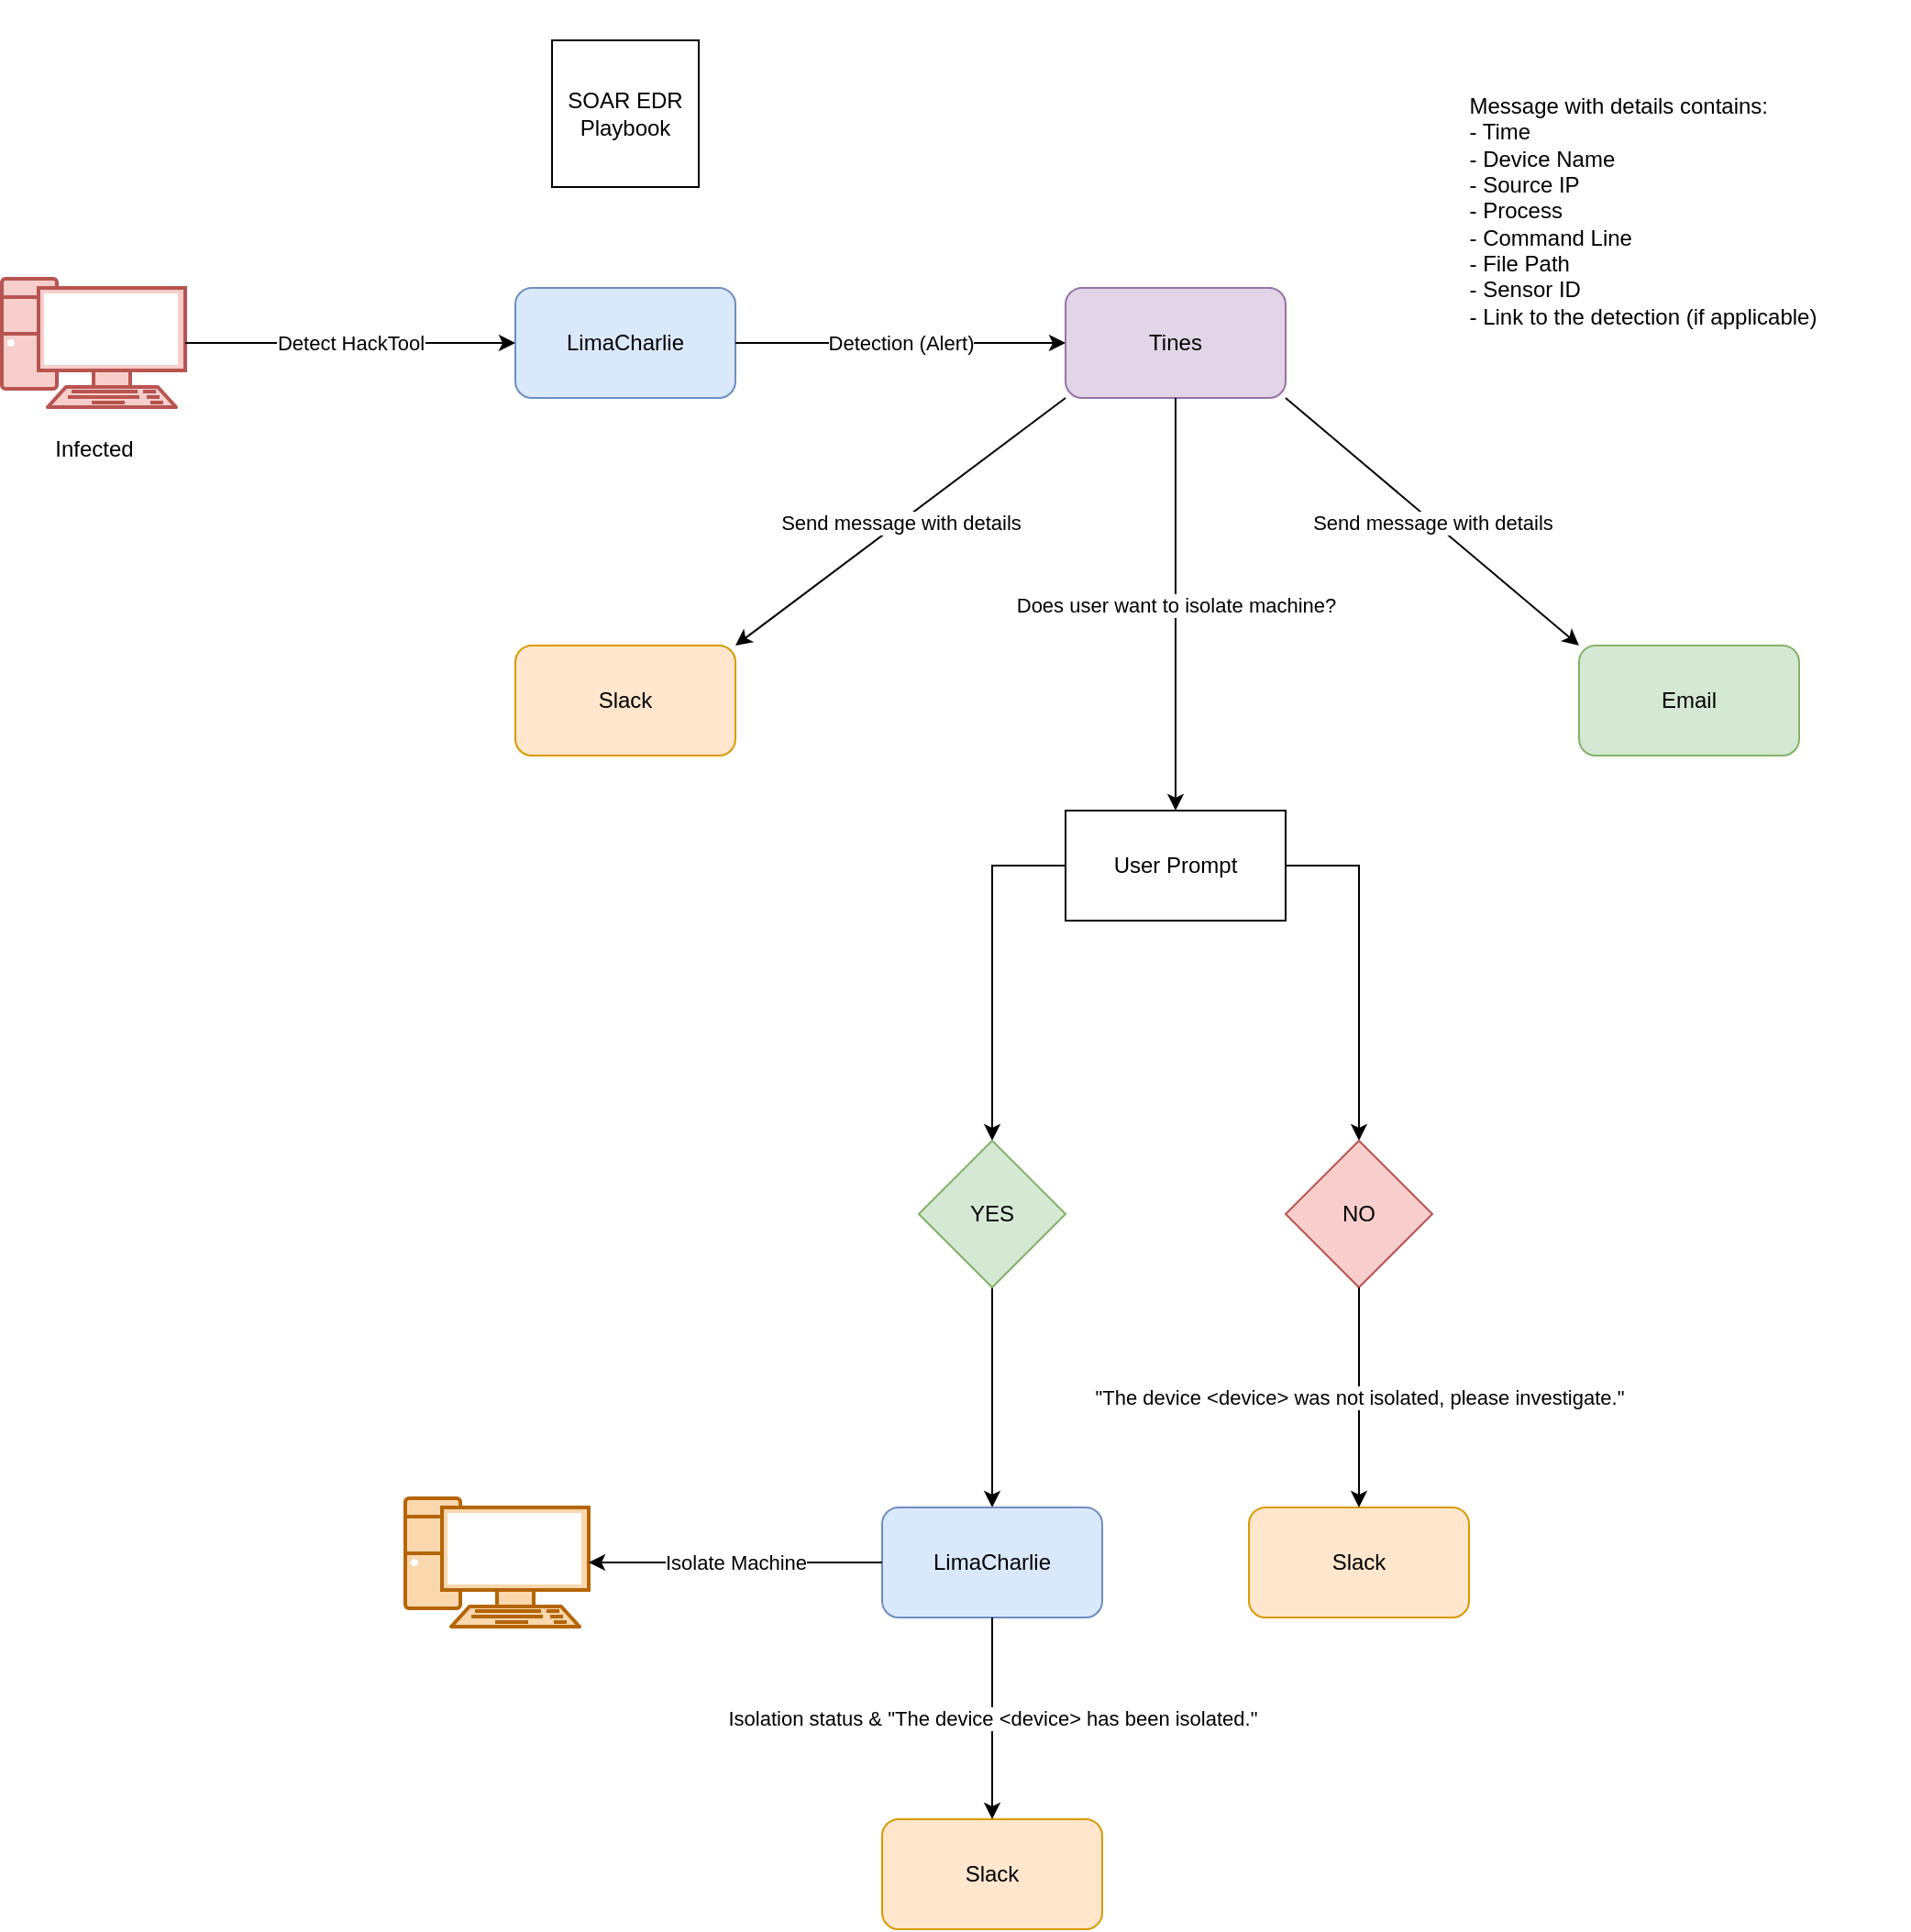 <mxfile version="24.7.8">
  <diagram name="Page-1" id="rNXGwL2DkdGg4-doYV2x">
    <mxGraphModel dx="1187" dy="735" grid="1" gridSize="10" guides="1" tooltips="1" connect="1" arrows="1" fold="1" page="1" pageScale="1" pageWidth="827" pageHeight="1169" math="0" shadow="0">
      <root>
        <mxCell id="0" />
        <mxCell id="1" parent="0" />
        <mxCell id="r2DVbwVvgErSd23xD-P_-1" value="&lt;div&gt;SOAR EDR Playbook&lt;/div&gt;" style="whiteSpace=wrap;html=1;aspect=fixed;" vertex="1" parent="1">
          <mxGeometry x="360" y="40" width="80" height="80" as="geometry" />
        </mxCell>
        <mxCell id="r2DVbwVvgErSd23xD-P_-2" value="" style="verticalAlign=top;verticalLabelPosition=bottom;labelPosition=center;align=center;html=1;outlineConnect=0;fillColor=#f8cecc;strokeColor=#b85450;gradientDirection=north;strokeWidth=2;shape=mxgraph.networks.pc;" vertex="1" parent="1">
          <mxGeometry x="60" y="170" width="100" height="70" as="geometry" />
        </mxCell>
        <mxCell id="r2DVbwVvgErSd23xD-P_-3" value="Infected" style="text;html=1;align=center;verticalAlign=middle;resizable=0;points=[];autosize=1;strokeColor=none;fillColor=none;" vertex="1" parent="1">
          <mxGeometry x="75" y="248" width="70" height="30" as="geometry" />
        </mxCell>
        <mxCell id="r2DVbwVvgErSd23xD-P_-4" value="LimaCharlie" style="rounded=1;whiteSpace=wrap;html=1;fillColor=#dae8fc;strokeColor=#6c8ebf;" vertex="1" parent="1">
          <mxGeometry x="340" y="175" width="120" height="60" as="geometry" />
        </mxCell>
        <mxCell id="r2DVbwVvgErSd23xD-P_-6" value="Tines" style="rounded=1;whiteSpace=wrap;html=1;fillColor=#e1d5e7;strokeColor=#9673a6;" vertex="1" parent="1">
          <mxGeometry x="640" y="175" width="120" height="60" as="geometry" />
        </mxCell>
        <mxCell id="r2DVbwVvgErSd23xD-P_-18" value="&lt;div align=&quot;left&quot;&gt;Message with details contains:&lt;/div&gt;&lt;div align=&quot;left&quot;&gt;- Time&lt;br&gt;&lt;/div&gt;&lt;div align=&quot;left&quot;&gt;- Device Name&lt;/div&gt;&lt;div align=&quot;left&quot;&gt;- Source IP&lt;/div&gt;&lt;div align=&quot;left&quot;&gt;- Process&lt;/div&gt;&lt;div align=&quot;left&quot;&gt;- Command Line&lt;/div&gt;&lt;div align=&quot;left&quot;&gt;- File Path&lt;/div&gt;&lt;div align=&quot;left&quot;&gt;- Sensor ID&lt;/div&gt;&lt;div align=&quot;left&quot;&gt;- Link to the detection (if applicable)&lt;br&gt;&lt;/div&gt;" style="text;html=1;align=center;verticalAlign=middle;whiteSpace=wrap;rounded=0;" vertex="1" parent="1">
          <mxGeometry x="810" y="18" width="290" height="230" as="geometry" />
        </mxCell>
        <mxCell id="r2DVbwVvgErSd23xD-P_-23" value="" style="endArrow=classic;html=1;rounded=0;exitX=1;exitY=0.5;exitDx=0;exitDy=0;exitPerimeter=0;entryX=0;entryY=0.5;entryDx=0;entryDy=0;" edge="1" parent="1" source="r2DVbwVvgErSd23xD-P_-2" target="r2DVbwVvgErSd23xD-P_-4">
          <mxGeometry relative="1" as="geometry">
            <mxPoint x="200" y="204.55" as="sourcePoint" />
            <mxPoint x="300" y="204.55" as="targetPoint" />
          </mxGeometry>
        </mxCell>
        <mxCell id="r2DVbwVvgErSd23xD-P_-24" value="Detect HackTool" style="edgeLabel;resizable=0;html=1;;align=center;verticalAlign=middle;" connectable="0" vertex="1" parent="r2DVbwVvgErSd23xD-P_-23">
          <mxGeometry relative="1" as="geometry" />
        </mxCell>
        <mxCell id="r2DVbwVvgErSd23xD-P_-25" value="" style="endArrow=classic;html=1;rounded=0;exitX=1;exitY=0.5;exitDx=0;exitDy=0;entryX=0;entryY=0.5;entryDx=0;entryDy=0;" edge="1" parent="1" source="r2DVbwVvgErSd23xD-P_-4" target="r2DVbwVvgErSd23xD-P_-6">
          <mxGeometry relative="1" as="geometry">
            <mxPoint x="470" y="204.55" as="sourcePoint" />
            <mxPoint x="570" y="204.55" as="targetPoint" />
          </mxGeometry>
        </mxCell>
        <mxCell id="r2DVbwVvgErSd23xD-P_-26" value="Detection (Alert)" style="edgeLabel;resizable=0;html=1;;align=center;verticalAlign=middle;" connectable="0" vertex="1" parent="r2DVbwVvgErSd23xD-P_-25">
          <mxGeometry relative="1" as="geometry" />
        </mxCell>
        <mxCell id="r2DVbwVvgErSd23xD-P_-28" value="Slack" style="rounded=1;whiteSpace=wrap;html=1;fillColor=#ffe6cc;strokeColor=#d79b00;" vertex="1" parent="1">
          <mxGeometry x="340" y="370" width="120" height="60" as="geometry" />
        </mxCell>
        <mxCell id="r2DVbwVvgErSd23xD-P_-29" value="Email" style="rounded=1;whiteSpace=wrap;html=1;fillColor=#d5e8d4;strokeColor=#82b366;" vertex="1" parent="1">
          <mxGeometry x="920" y="370" width="120" height="60" as="geometry" />
        </mxCell>
        <mxCell id="r2DVbwVvgErSd23xD-P_-41" style="edgeStyle=orthogonalEdgeStyle;rounded=0;orthogonalLoop=1;jettySize=auto;html=1;exitX=0;exitY=0.5;exitDx=0;exitDy=0;entryX=0.5;entryY=0;entryDx=0;entryDy=0;" edge="1" parent="1" source="r2DVbwVvgErSd23xD-P_-30" target="r2DVbwVvgErSd23xD-P_-38">
          <mxGeometry relative="1" as="geometry" />
        </mxCell>
        <mxCell id="r2DVbwVvgErSd23xD-P_-42" style="edgeStyle=orthogonalEdgeStyle;rounded=0;orthogonalLoop=1;jettySize=auto;html=1;exitX=1;exitY=0.5;exitDx=0;exitDy=0;entryX=0.5;entryY=0;entryDx=0;entryDy=0;" edge="1" parent="1" source="r2DVbwVvgErSd23xD-P_-30" target="r2DVbwVvgErSd23xD-P_-39">
          <mxGeometry relative="1" as="geometry" />
        </mxCell>
        <mxCell id="r2DVbwVvgErSd23xD-P_-30" value="User Prompt" style="rounded=0;whiteSpace=wrap;html=1;" vertex="1" parent="1">
          <mxGeometry x="640" y="460" width="120" height="60" as="geometry" />
        </mxCell>
        <mxCell id="r2DVbwVvgErSd23xD-P_-31" value="" style="endArrow=classic;html=1;rounded=0;exitX=0;exitY=1;exitDx=0;exitDy=0;entryX=1;entryY=0;entryDx=0;entryDy=0;" edge="1" parent="1" source="r2DVbwVvgErSd23xD-P_-6" target="r2DVbwVvgErSd23xD-P_-28">
          <mxGeometry relative="1" as="geometry">
            <mxPoint x="540" y="320" as="sourcePoint" />
            <mxPoint x="640" y="320" as="targetPoint" />
          </mxGeometry>
        </mxCell>
        <mxCell id="r2DVbwVvgErSd23xD-P_-32" value="Send message with details" style="edgeLabel;resizable=0;html=1;;align=center;verticalAlign=middle;" connectable="0" vertex="1" parent="r2DVbwVvgErSd23xD-P_-31">
          <mxGeometry relative="1" as="geometry" />
        </mxCell>
        <mxCell id="r2DVbwVvgErSd23xD-P_-34" value="" style="endArrow=classic;html=1;rounded=0;exitX=1;exitY=1;exitDx=0;exitDy=0;entryX=0;entryY=0;entryDx=0;entryDy=0;" edge="1" parent="1" source="r2DVbwVvgErSd23xD-P_-6" target="r2DVbwVvgErSd23xD-P_-29">
          <mxGeometry relative="1" as="geometry">
            <mxPoint x="780" y="290" as="sourcePoint" />
            <mxPoint x="880" y="290" as="targetPoint" />
          </mxGeometry>
        </mxCell>
        <mxCell id="r2DVbwVvgErSd23xD-P_-35" value="Send message with details" style="edgeLabel;resizable=0;html=1;;align=center;verticalAlign=middle;" connectable="0" vertex="1" parent="r2DVbwVvgErSd23xD-P_-34">
          <mxGeometry relative="1" as="geometry" />
        </mxCell>
        <mxCell id="r2DVbwVvgErSd23xD-P_-36" value="" style="endArrow=classic;html=1;rounded=0;exitX=0.5;exitY=1;exitDx=0;exitDy=0;entryX=0.5;entryY=0;entryDx=0;entryDy=0;" edge="1" parent="1" source="r2DVbwVvgErSd23xD-P_-6" target="r2DVbwVvgErSd23xD-P_-30">
          <mxGeometry relative="1" as="geometry">
            <mxPoint x="690" y="390" as="sourcePoint" />
            <mxPoint x="790" y="390" as="targetPoint" />
          </mxGeometry>
        </mxCell>
        <mxCell id="r2DVbwVvgErSd23xD-P_-37" value="Does user want to isolate machine?" style="edgeLabel;resizable=0;html=1;;align=center;verticalAlign=middle;" connectable="0" vertex="1" parent="r2DVbwVvgErSd23xD-P_-36">
          <mxGeometry relative="1" as="geometry" />
        </mxCell>
        <mxCell id="r2DVbwVvgErSd23xD-P_-44" style="edgeStyle=orthogonalEdgeStyle;rounded=0;orthogonalLoop=1;jettySize=auto;html=1;exitX=0.5;exitY=1;exitDx=0;exitDy=0;entryX=0.5;entryY=0;entryDx=0;entryDy=0;" edge="1" parent="1" source="r2DVbwVvgErSd23xD-P_-38" target="r2DVbwVvgErSd23xD-P_-43">
          <mxGeometry relative="1" as="geometry" />
        </mxCell>
        <mxCell id="r2DVbwVvgErSd23xD-P_-38" value="YES" style="rhombus;whiteSpace=wrap;html=1;fillColor=#d5e8d4;strokeColor=#82b366;" vertex="1" parent="1">
          <mxGeometry x="560" y="640" width="80" height="80" as="geometry" />
        </mxCell>
        <mxCell id="r2DVbwVvgErSd23xD-P_-39" value="NO" style="rhombus;whiteSpace=wrap;html=1;fillColor=#f8cecc;strokeColor=#b85450;" vertex="1" parent="1">
          <mxGeometry x="760" y="640" width="80" height="80" as="geometry" />
        </mxCell>
        <mxCell id="r2DVbwVvgErSd23xD-P_-43" value="LimaCharlie" style="rounded=1;whiteSpace=wrap;html=1;fillColor=#dae8fc;strokeColor=#6c8ebf;" vertex="1" parent="1">
          <mxGeometry x="540" y="840" width="120" height="60" as="geometry" />
        </mxCell>
        <mxCell id="r2DVbwVvgErSd23xD-P_-45" value="Slack" style="rounded=1;whiteSpace=wrap;html=1;fillColor=#ffe6cc;strokeColor=#d79b00;" vertex="1" parent="1">
          <mxGeometry x="740" y="840" width="120" height="60" as="geometry" />
        </mxCell>
        <mxCell id="r2DVbwVvgErSd23xD-P_-46" value="" style="endArrow=classic;html=1;rounded=0;exitX=0.5;exitY=1;exitDx=0;exitDy=0;entryX=0.5;entryY=0;entryDx=0;entryDy=0;" edge="1" parent="1" source="r2DVbwVvgErSd23xD-P_-39" target="r2DVbwVvgErSd23xD-P_-45">
          <mxGeometry relative="1" as="geometry">
            <mxPoint x="780" y="760" as="sourcePoint" />
            <mxPoint x="880" y="760" as="targetPoint" />
          </mxGeometry>
        </mxCell>
        <mxCell id="r2DVbwVvgErSd23xD-P_-47" value="&quot;The device &amp;lt;device&amp;gt; was not isolated, please investigate.&quot;" style="edgeLabel;resizable=0;html=1;;align=center;verticalAlign=middle;" connectable="0" vertex="1" parent="r2DVbwVvgErSd23xD-P_-46">
          <mxGeometry relative="1" as="geometry" />
        </mxCell>
        <mxCell id="r2DVbwVvgErSd23xD-P_-48" value="" style="verticalAlign=top;verticalLabelPosition=bottom;labelPosition=center;align=center;html=1;outlineConnect=0;fillColor=#fad7ac;strokeColor=#b46504;gradientDirection=north;strokeWidth=2;shape=mxgraph.networks.pc;" vertex="1" parent="1">
          <mxGeometry x="280" y="835" width="100" height="70" as="geometry" />
        </mxCell>
        <mxCell id="r2DVbwVvgErSd23xD-P_-49" value="" style="endArrow=classic;html=1;rounded=0;exitX=0;exitY=0.5;exitDx=0;exitDy=0;entryX=1;entryY=0.5;entryDx=0;entryDy=0;entryPerimeter=0;" edge="1" parent="1" source="r2DVbwVvgErSd23xD-P_-43" target="r2DVbwVvgErSd23xD-P_-48">
          <mxGeometry relative="1" as="geometry">
            <mxPoint x="420" y="870" as="sourcePoint" />
            <mxPoint x="520" y="870" as="targetPoint" />
          </mxGeometry>
        </mxCell>
        <mxCell id="r2DVbwVvgErSd23xD-P_-50" value="Isolate Machine" style="edgeLabel;resizable=0;html=1;;align=center;verticalAlign=middle;" connectable="0" vertex="1" parent="r2DVbwVvgErSd23xD-P_-49">
          <mxGeometry relative="1" as="geometry" />
        </mxCell>
        <mxCell id="r2DVbwVvgErSd23xD-P_-51" value="Slack" style="rounded=1;whiteSpace=wrap;html=1;fillColor=#ffe6cc;strokeColor=#d79b00;" vertex="1" parent="1">
          <mxGeometry x="540" y="1010" width="120" height="60" as="geometry" />
        </mxCell>
        <mxCell id="r2DVbwVvgErSd23xD-P_-52" value="" style="endArrow=classic;html=1;rounded=0;exitX=0.5;exitY=1;exitDx=0;exitDy=0;entryX=0.5;entryY=0;entryDx=0;entryDy=0;" edge="1" parent="1" source="r2DVbwVvgErSd23xD-P_-43" target="r2DVbwVvgErSd23xD-P_-51">
          <mxGeometry relative="1" as="geometry">
            <mxPoint x="560" y="950" as="sourcePoint" />
            <mxPoint x="660" y="950" as="targetPoint" />
          </mxGeometry>
        </mxCell>
        <mxCell id="r2DVbwVvgErSd23xD-P_-53" value="Isolation status &amp;amp; &quot;The device &amp;lt;device&amp;gt; has been isolated.&quot;" style="edgeLabel;resizable=0;html=1;;align=center;verticalAlign=middle;" connectable="0" vertex="1" parent="r2DVbwVvgErSd23xD-P_-52">
          <mxGeometry relative="1" as="geometry" />
        </mxCell>
      </root>
    </mxGraphModel>
  </diagram>
</mxfile>
